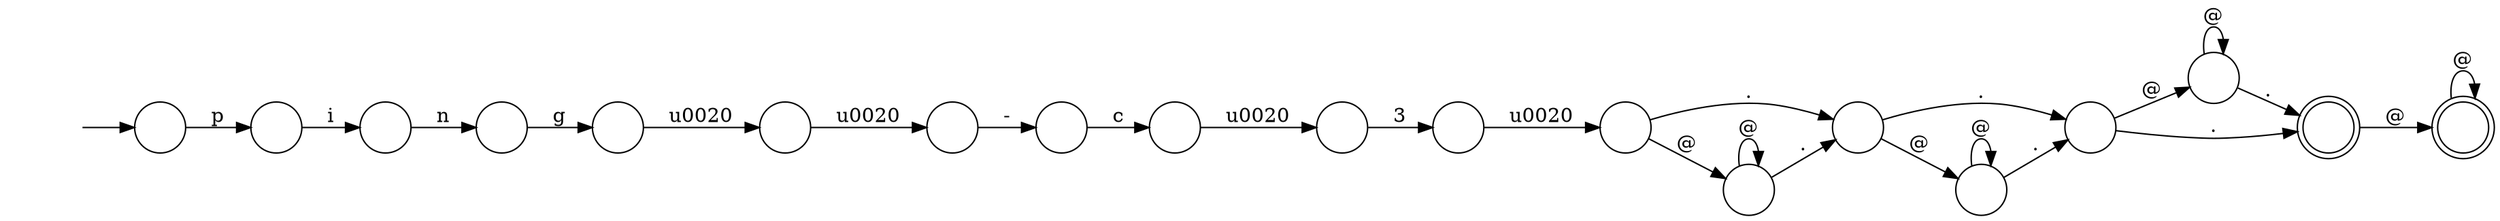 digraph Automaton {
  rankdir = LR;
  0 [shape=circle,label=""];
  0 -> 9 [label="\u0020"]
  1 [shape=circle,label=""];
  1 -> 14 [label="i"]
  2 [shape=circle,label=""];
  2 -> 16 [label="-"]
  3 [shape=circle,label=""];
  3 -> 12 [label="@"]
  3 -> 18 [label="."]
  4 [shape=circle,label=""];
  4 -> 6 [label="@"]
  4 -> 3 [label="."]
  5 [shape=circle,label=""];
  5 -> 10 [label="\u0020"]
  6 [shape=circle,label=""];
  6 -> 6 [label="@"]
  6 -> 3 [label="."]
  7 [shape=circle,label=""];
  initial [shape=plaintext,label=""];
  initial -> 7
  7 -> 1 [label="p"]
  8 [shape=circle,label=""];
  8 -> 17 [label="\u0020"]
  9 [shape=circle,label=""];
  9 -> 2 [label="\u0020"]
  10 [shape=circle,label=""];
  10 -> 8 [label="3"]
  11 [shape=doublecircle,label=""];
  11 -> 11 [label="@"]
  12 [shape=circle,label=""];
  12 -> 12 [label="@"]
  12 -> 18 [label="."]
  13 [shape=circle,label=""];
  13 -> 13 [label="@"]
  13 -> 4 [label="."]
  14 [shape=circle,label=""];
  14 -> 15 [label="n"]
  15 [shape=circle,label=""];
  15 -> 0 [label="g"]
  16 [shape=circle,label=""];
  16 -> 5 [label="c"]
  17 [shape=circle,label=""];
  17 -> 13 [label="@"]
  17 -> 4 [label="."]
  18 [shape=doublecircle,label=""];
  18 -> 11 [label="@"]
}
